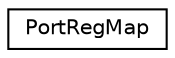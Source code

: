 digraph "Graphical Class Hierarchy"
{
  edge [fontname="Helvetica",fontsize="10",labelfontname="Helvetica",labelfontsize="10"];
  node [fontname="Helvetica",fontsize="10",shape=record];
  rankdir="LR";
  Node1 [label="PortRegMap",height=0.2,width=0.4,color="black", fillcolor="white", style="filled",URL="$struct_port_reg_map.html"];
}
